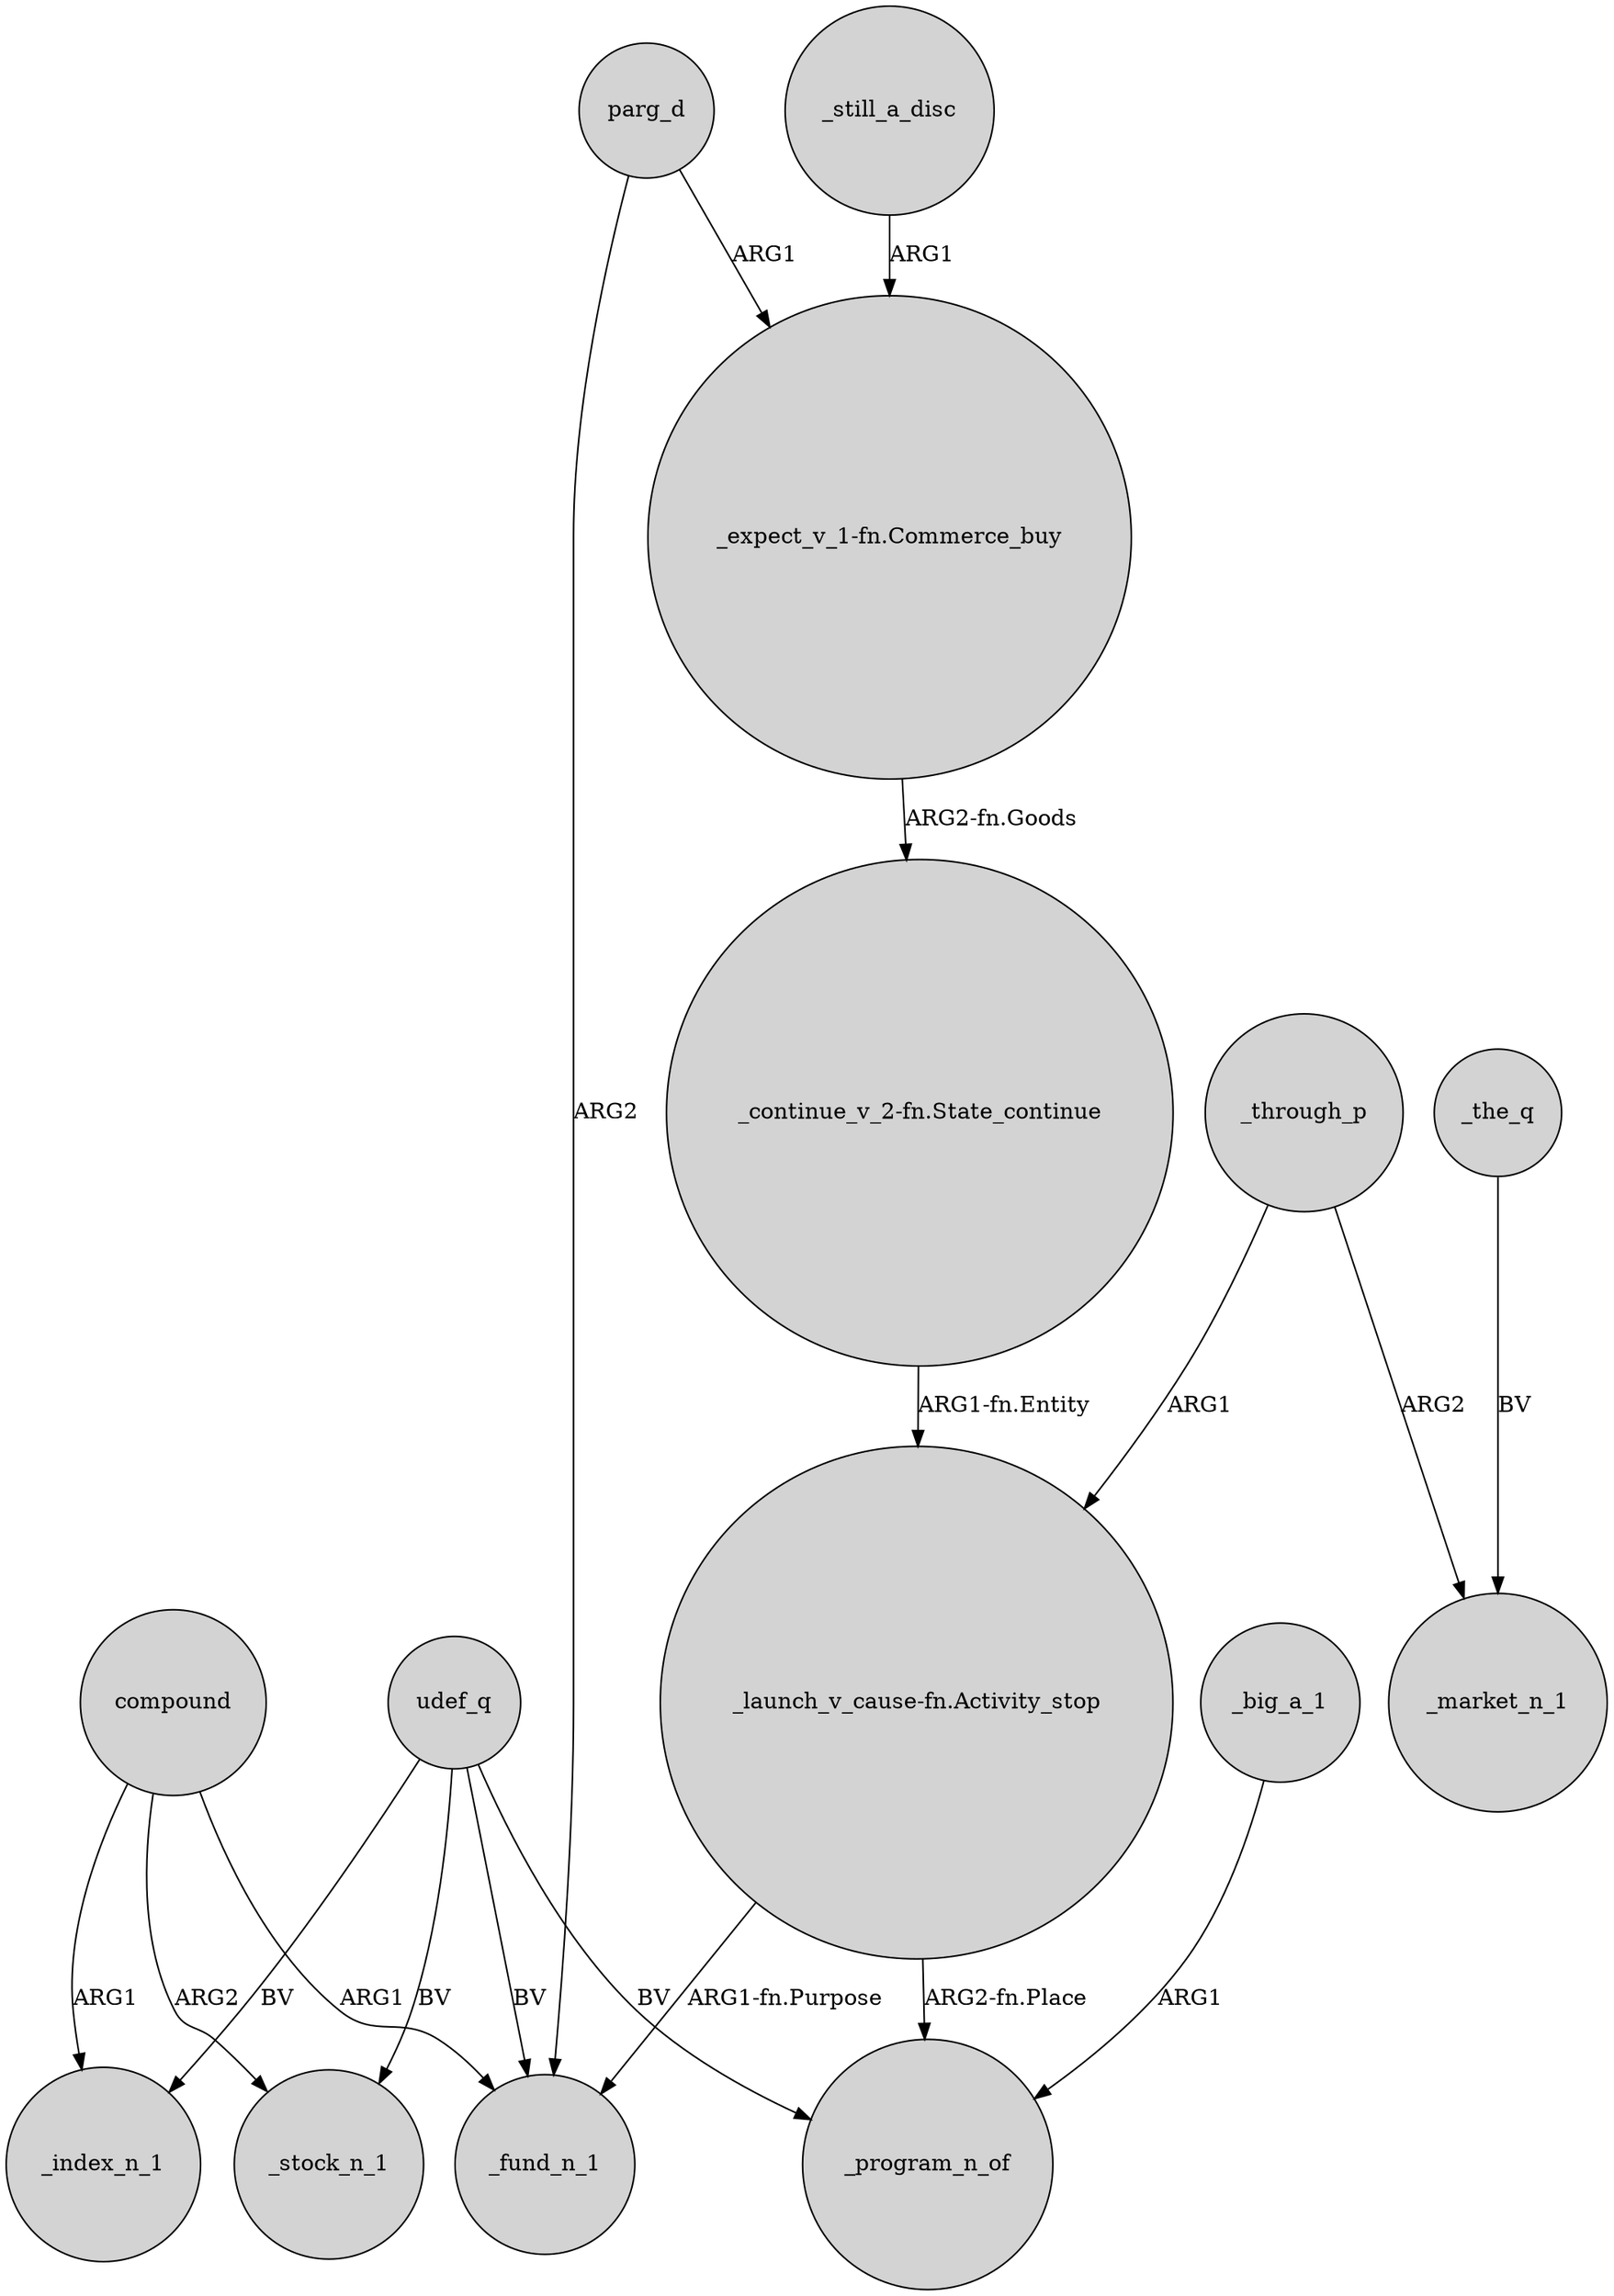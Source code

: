 digraph {
	node [shape=circle style=filled]
	parg_d -> _fund_n_1 [label=ARG2]
	udef_q -> _index_n_1 [label=BV]
	udef_q -> _fund_n_1 [label=BV]
	"_expect_v_1-fn.Commerce_buy" -> "_continue_v_2-fn.State_continue" [label="ARG2-fn.Goods"]
	compound -> _stock_n_1 [label=ARG2]
	_through_p -> "_launch_v_cause-fn.Activity_stop" [label=ARG1]
	"_launch_v_cause-fn.Activity_stop" -> _program_n_of [label="ARG2-fn.Place"]
	udef_q -> _program_n_of [label=BV]
	_the_q -> _market_n_1 [label=BV]
	"_launch_v_cause-fn.Activity_stop" -> _fund_n_1 [label="ARG1-fn.Purpose"]
	_still_a_disc -> "_expect_v_1-fn.Commerce_buy" [label=ARG1]
	parg_d -> "_expect_v_1-fn.Commerce_buy" [label=ARG1]
	compound -> _fund_n_1 [label=ARG1]
	compound -> _index_n_1 [label=ARG1]
	udef_q -> _stock_n_1 [label=BV]
	_big_a_1 -> _program_n_of [label=ARG1]
	"_continue_v_2-fn.State_continue" -> "_launch_v_cause-fn.Activity_stop" [label="ARG1-fn.Entity"]
	_through_p -> _market_n_1 [label=ARG2]
}
